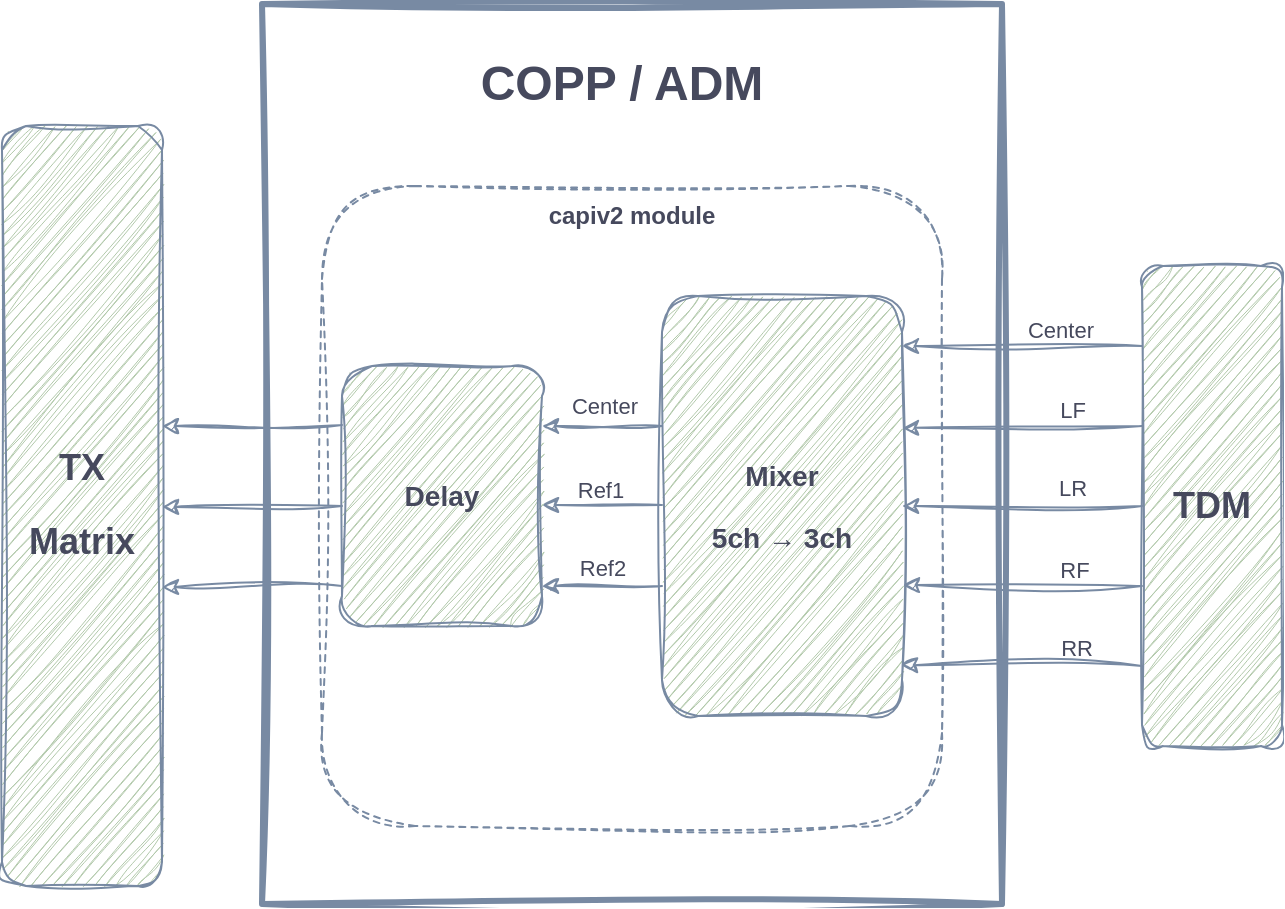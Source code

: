 <mxfile version="26.1.1">
  <diagram name="Page-1" id="UOGd8Dxsns1q6b1Wsnb5">
    <mxGraphModel dx="954" dy="774" grid="1" gridSize="10" guides="1" tooltips="1" connect="1" arrows="1" fold="1" page="1" pageScale="1" pageWidth="60" pageHeight="50" math="0" shadow="0">
      <root>
        <mxCell id="0" />
        <mxCell id="1" parent="0" />
        <mxCell id="5wC04ab9iV01woUnoRoP-43" value="" style="rounded=0;whiteSpace=wrap;html=1;strokeColor=#788AA3;fontColor=#46495D;fillColor=none;strokeWidth=3;sketch=1;curveFitting=1;jiggle=2;" parent="1" vertex="1">
          <mxGeometry x="410" y="-20" width="370" height="450" as="geometry" />
        </mxCell>
        <mxCell id="5wC04ab9iV01woUnoRoP-24" value="&lt;div style=&quot;padding-top: 0px;&quot; align=&quot;center&quot;&gt;&lt;br&gt;&lt;/div&gt;" style="rounded=1;whiteSpace=wrap;html=1;fillColor=none;dashed=1;labelBackgroundColor=none;strokeColor=#788AA3;fontColor=#46495D;sketch=1;curveFitting=1;jiggle=2;" parent="1" vertex="1">
          <mxGeometry x="440" y="71" width="310" height="320" as="geometry" />
        </mxCell>
        <mxCell id="5wC04ab9iV01woUnoRoP-1" value="&lt;h2&gt;TDM&lt;/h2&gt;" style="rounded=1;whiteSpace=wrap;html=1;labelBackgroundColor=none;fillColor=#B2C9AB;strokeColor=#788AA3;fontColor=#46495D;sketch=1;curveFitting=1;jiggle=2;" parent="1" vertex="1">
          <mxGeometry x="850" y="111" width="70" height="240" as="geometry" />
        </mxCell>
        <mxCell id="5wC04ab9iV01woUnoRoP-2" value="" style="endArrow=classic;html=1;rounded=1;labelBackgroundColor=none;fontColor=default;strokeColor=#788AA3;entryX=0.996;entryY=0.119;entryDx=0;entryDy=0;entryPerimeter=0;exitX=0.996;exitY=0.119;exitDx=0;exitDy=0;exitPerimeter=0;sketch=1;curveFitting=1;jiggle=2;" parent="1" edge="1">
          <mxGeometry width="50" height="50" relative="1" as="geometry">
            <mxPoint x="850" y="151" as="sourcePoint" />
            <mxPoint x="730" y="151" as="targetPoint" />
          </mxGeometry>
        </mxCell>
        <mxCell id="5wC04ab9iV01woUnoRoP-26" value="Center" style="edgeLabel;html=1;align=center;verticalAlign=middle;resizable=0;points=[];labelBackgroundColor=none;fontColor=#46495D;rounded=1;sketch=1;curveFitting=1;jiggle=2;" parent="5wC04ab9iV01woUnoRoP-2" vertex="1" connectable="0">
          <mxGeometry x="-0.312" y="-3" relative="1" as="geometry">
            <mxPoint y="-5" as="offset" />
          </mxGeometry>
        </mxCell>
        <mxCell id="5wC04ab9iV01woUnoRoP-3" value="" style="endArrow=classic;html=1;rounded=1;entryX=1;entryY=0.314;entryDx=0;entryDy=0;entryPerimeter=0;labelBackgroundColor=none;fontColor=default;strokeColor=#788AA3;sketch=1;curveFitting=1;jiggle=2;" parent="1" target="5wC04ab9iV01woUnoRoP-7" edge="1">
          <mxGeometry width="50" height="50" relative="1" as="geometry">
            <mxPoint x="850" y="191" as="sourcePoint" />
            <mxPoint x="790" y="191" as="targetPoint" />
          </mxGeometry>
        </mxCell>
        <mxCell id="5wC04ab9iV01woUnoRoP-27" value="LF" style="edgeLabel;html=1;align=center;verticalAlign=middle;resizable=0;points=[];labelBackgroundColor=none;fontColor=#46495D;rounded=1;sketch=1;curveFitting=1;jiggle=2;" parent="5wC04ab9iV01woUnoRoP-3" vertex="1" connectable="0">
          <mxGeometry x="-0.4" y="2" relative="1" as="geometry">
            <mxPoint x="1" y="-11" as="offset" />
          </mxGeometry>
        </mxCell>
        <mxCell id="5wC04ab9iV01woUnoRoP-4" value="" style="endArrow=classic;html=1;rounded=1;entryX=1;entryY=0.5;entryDx=0;entryDy=0;labelBackgroundColor=none;fontColor=default;strokeColor=#788AA3;sketch=1;curveFitting=1;jiggle=2;" parent="1" target="5wC04ab9iV01woUnoRoP-7" edge="1">
          <mxGeometry width="50" height="50" relative="1" as="geometry">
            <mxPoint x="850" y="231" as="sourcePoint" />
            <mxPoint x="790" y="231" as="targetPoint" />
          </mxGeometry>
        </mxCell>
        <mxCell id="5wC04ab9iV01woUnoRoP-28" value="LR" style="edgeLabel;html=1;align=center;verticalAlign=middle;resizable=0;points=[];labelBackgroundColor=none;fontColor=#46495D;rounded=1;sketch=1;curveFitting=1;jiggle=2;" parent="5wC04ab9iV01woUnoRoP-4" vertex="1" connectable="0">
          <mxGeometry x="-0.383" y="-2" relative="1" as="geometry">
            <mxPoint x="2" y="-7" as="offset" />
          </mxGeometry>
        </mxCell>
        <mxCell id="5wC04ab9iV01woUnoRoP-5" value="" style="endArrow=classic;html=1;rounded=1;entryX=1.004;entryY=0.688;entryDx=0;entryDy=0;entryPerimeter=0;labelBackgroundColor=none;fontColor=default;strokeColor=#788AA3;sketch=1;curveFitting=1;jiggle=2;" parent="1" target="5wC04ab9iV01woUnoRoP-7" edge="1">
          <mxGeometry width="50" height="50" relative="1" as="geometry">
            <mxPoint x="850" y="271" as="sourcePoint" />
            <mxPoint x="790" y="271" as="targetPoint" />
          </mxGeometry>
        </mxCell>
        <mxCell id="5wC04ab9iV01woUnoRoP-29" value="RF" style="edgeLabel;html=1;align=center;verticalAlign=middle;resizable=0;points=[];labelBackgroundColor=none;fontColor=#46495D;rounded=1;sketch=1;curveFitting=1;jiggle=2;" parent="5wC04ab9iV01woUnoRoP-5" vertex="1" connectable="0">
          <mxGeometry x="-0.433" y="-1" relative="1" as="geometry">
            <mxPoint y="-7" as="offset" />
          </mxGeometry>
        </mxCell>
        <mxCell id="5wC04ab9iV01woUnoRoP-6" value="" style="endArrow=classic;html=1;rounded=1;entryX=0.996;entryY=0.879;entryDx=0;entryDy=0;entryPerimeter=0;labelBackgroundColor=none;fontColor=default;strokeColor=#788AA3;sketch=1;curveFitting=1;jiggle=2;" parent="1" target="5wC04ab9iV01woUnoRoP-7" edge="1">
          <mxGeometry width="50" height="50" relative="1" as="geometry">
            <mxPoint x="850" y="311" as="sourcePoint" />
            <mxPoint x="790" y="311" as="targetPoint" />
          </mxGeometry>
        </mxCell>
        <mxCell id="5wC04ab9iV01woUnoRoP-30" value="&lt;div&gt;RR&lt;/div&gt;" style="edgeLabel;html=1;align=center;verticalAlign=middle;resizable=0;points=[];labelBackgroundColor=none;fontColor=#46495D;rounded=1;sketch=1;curveFitting=1;jiggle=2;" parent="5wC04ab9iV01woUnoRoP-6" vertex="1" connectable="0">
          <mxGeometry x="-0.412" y="-1" relative="1" as="geometry">
            <mxPoint x="2" y="-8" as="offset" />
          </mxGeometry>
        </mxCell>
        <mxCell id="5wC04ab9iV01woUnoRoP-7" value="&lt;h3&gt;Mixer&lt;/h3&gt;&lt;h3&gt;5ch&amp;nbsp;→ 3ch&lt;/h3&gt;" style="rounded=1;whiteSpace=wrap;html=1;labelBackgroundColor=none;fillColor=#B2C9AB;strokeColor=#788AA3;fontColor=#46495D;sketch=1;curveFitting=1;jiggle=2;" parent="1" vertex="1">
          <mxGeometry x="610" y="126" width="120" height="210" as="geometry" />
        </mxCell>
        <mxCell id="5wC04ab9iV01woUnoRoP-9" value="" style="endArrow=classic;html=1;rounded=1;labelBackgroundColor=none;fontColor=default;strokeColor=#788AA3;sketch=1;curveFitting=1;jiggle=2;" parent="1" edge="1">
          <mxGeometry width="50" height="50" relative="1" as="geometry">
            <mxPoint x="610" y="230.5" as="sourcePoint" />
            <mxPoint x="550" y="230.5" as="targetPoint" />
          </mxGeometry>
        </mxCell>
        <mxCell id="5wC04ab9iV01woUnoRoP-33" value="Ref1" style="edgeLabel;html=1;align=center;verticalAlign=middle;resizable=0;points=[];labelBackgroundColor=none;fontColor=#46495D;rounded=1;sketch=1;curveFitting=1;jiggle=2;" parent="5wC04ab9iV01woUnoRoP-9" vertex="1" connectable="0">
          <mxGeometry x="0.3" y="-2" relative="1" as="geometry">
            <mxPoint x="8" y="-6" as="offset" />
          </mxGeometry>
        </mxCell>
        <mxCell id="5wC04ab9iV01woUnoRoP-10" value="" style="endArrow=classic;html=1;rounded=1;labelBackgroundColor=none;fontColor=default;strokeColor=#788AA3;sketch=1;curveFitting=1;jiggle=2;" parent="1" edge="1">
          <mxGeometry width="50" height="50" relative="1" as="geometry">
            <mxPoint x="610" y="271" as="sourcePoint" />
            <mxPoint x="550" y="271" as="targetPoint" />
          </mxGeometry>
        </mxCell>
        <mxCell id="5wC04ab9iV01woUnoRoP-34" value="Ref2" style="edgeLabel;html=1;align=center;verticalAlign=middle;resizable=0;points=[];labelBackgroundColor=none;fontColor=#46495D;rounded=1;sketch=1;curveFitting=1;jiggle=2;" parent="5wC04ab9iV01woUnoRoP-10" vertex="1" connectable="0">
          <mxGeometry x="-0.133" y="-3" relative="1" as="geometry">
            <mxPoint x="-4" y="-6" as="offset" />
          </mxGeometry>
        </mxCell>
        <mxCell id="5wC04ab9iV01woUnoRoP-11" value="" style="endArrow=classic;html=1;rounded=1;labelBackgroundColor=none;fontColor=default;strokeColor=#788AA3;sketch=1;curveFitting=1;jiggle=2;" parent="1" edge="1">
          <mxGeometry width="50" height="50" relative="1" as="geometry">
            <mxPoint x="610" y="191" as="sourcePoint" />
            <mxPoint x="550" y="191" as="targetPoint" />
          </mxGeometry>
        </mxCell>
        <mxCell id="5wC04ab9iV01woUnoRoP-31" value="Center" style="edgeLabel;html=1;align=center;verticalAlign=middle;resizable=0;points=[];labelBackgroundColor=none;fontColor=#46495D;rounded=1;sketch=1;curveFitting=1;jiggle=2;" parent="5wC04ab9iV01woUnoRoP-11" vertex="1" connectable="0">
          <mxGeometry x="-0.133" y="-1" relative="1" as="geometry">
            <mxPoint x="-3" y="-9" as="offset" />
          </mxGeometry>
        </mxCell>
        <mxCell id="5wC04ab9iV01woUnoRoP-12" value="&lt;h3&gt;Delay&lt;/h3&gt;" style="rounded=1;whiteSpace=wrap;html=1;labelBackgroundColor=none;fillColor=#B2C9AB;strokeColor=#788AA3;fontColor=#46495D;sketch=1;curveFitting=1;jiggle=2;" parent="1" vertex="1">
          <mxGeometry x="450" y="161" width="100" height="130" as="geometry" />
        </mxCell>
        <mxCell id="5wC04ab9iV01woUnoRoP-13" value="&lt;h2&gt;TX&lt;/h2&gt;&lt;h2&gt;Matrix&lt;/h2&gt;" style="rounded=1;whiteSpace=wrap;html=1;labelBackgroundColor=none;fillColor=#B2C9AB;strokeColor=#788AA3;fontColor=#46495D;sketch=1;curveFitting=1;jiggle=2;" parent="1" vertex="1">
          <mxGeometry x="280" y="41" width="80" height="380" as="geometry" />
        </mxCell>
        <mxCell id="5wC04ab9iV01woUnoRoP-23" value="" style="endArrow=classic;html=1;rounded=1;labelBackgroundColor=none;fontColor=default;strokeColor=#788AA3;entryX=1;entryY=0.395;entryDx=0;entryDy=0;entryPerimeter=0;sketch=1;curveFitting=1;jiggle=2;" parent="1" target="5wC04ab9iV01woUnoRoP-13" edge="1">
          <mxGeometry width="50" height="50" relative="1" as="geometry">
            <mxPoint x="450" y="190.5" as="sourcePoint" />
            <mxPoint x="380" y="191" as="targetPoint" />
          </mxGeometry>
        </mxCell>
        <mxCell id="5wC04ab9iV01woUnoRoP-25" value="&lt;h4&gt;capiv2 module&lt;/h4&gt;" style="text;html=1;align=center;verticalAlign=middle;whiteSpace=wrap;rounded=1;labelBackgroundColor=none;fontColor=#46495D;sketch=1;curveFitting=1;jiggle=2;" parent="1" vertex="1">
          <mxGeometry x="545" y="71" width="100" height="30" as="geometry" />
        </mxCell>
        <mxCell id="5wC04ab9iV01woUnoRoP-35" value="" style="endArrow=classic;html=1;rounded=1;labelBackgroundColor=none;fontColor=default;strokeColor=#788AA3;entryX=1;entryY=0.395;entryDx=0;entryDy=0;entryPerimeter=0;sketch=1;curveFitting=1;jiggle=2;" parent="1" edge="1">
          <mxGeometry width="50" height="50" relative="1" as="geometry">
            <mxPoint x="450" y="231" as="sourcePoint" />
            <mxPoint x="360" y="231.5" as="targetPoint" />
          </mxGeometry>
        </mxCell>
        <mxCell id="5wC04ab9iV01woUnoRoP-36" value="" style="endArrow=classic;html=1;rounded=1;labelBackgroundColor=none;fontColor=default;strokeColor=#788AA3;entryX=1;entryY=0.395;entryDx=0;entryDy=0;entryPerimeter=0;sketch=1;curveFitting=1;jiggle=2;" parent="1" edge="1">
          <mxGeometry width="50" height="50" relative="1" as="geometry">
            <mxPoint x="450" y="271" as="sourcePoint" />
            <mxPoint x="360" y="271.5" as="targetPoint" />
          </mxGeometry>
        </mxCell>
        <mxCell id="5wC04ab9iV01woUnoRoP-40" value="&lt;h1&gt;COPP / ADM&lt;/h1&gt;" style="text;html=1;align=center;verticalAlign=middle;whiteSpace=wrap;rounded=0;fontColor=#46495D;sketch=1;curveFitting=1;jiggle=2;" parent="1" vertex="1">
          <mxGeometry x="495" y="5" width="190" height="30" as="geometry" />
        </mxCell>
      </root>
    </mxGraphModel>
  </diagram>
</mxfile>
